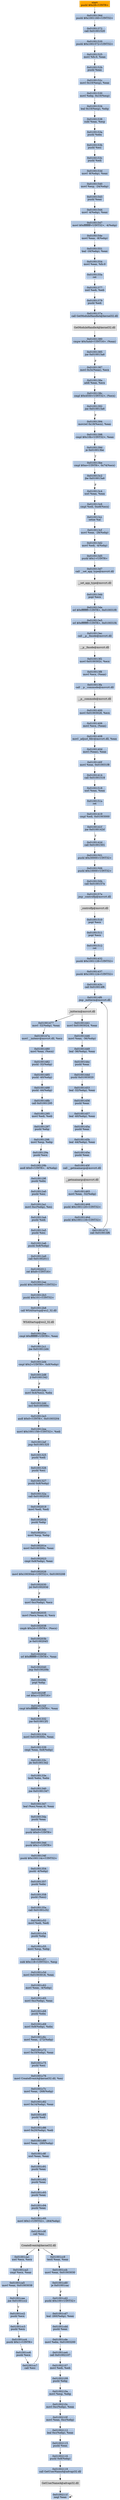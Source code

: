 digraph G {
node[shape=rectangle,style=filled,fillcolor=lightsteelblue,color=lightsteelblue]
bgcolor="transparent"
a0x0100136bpushl_0x28UINT8[label="start\npushl $0x28<UINT8>",color="lightgrey",fillcolor="orange"];
a0x0100136dpushl_0x1001160UINT32[label="0x0100136d\npushl $0x1001160<UINT32>"];
a0x01001372call_0x01001520[label="0x01001372\ncall 0x01001520"];
a0x01001520pushl_0x1001572UINT32[label="0x01001520\npushl $0x1001572<UINT32>"];
a0x01001525movl_fs_0_eax[label="0x01001525\nmovl %fs:0, %eax"];
a0x0100152bpushl_eax[label="0x0100152b\npushl %eax"];
a0x0100152cmovl_0x10esp__eax[label="0x0100152c\nmovl 0x10(%esp), %eax"];
a0x01001530movl_ebp_0x10esp_[label="0x01001530\nmovl %ebp, 0x10(%esp)"];
a0x01001534leal_0x10esp__ebp[label="0x01001534\nleal 0x10(%esp), %ebp"];
a0x01001538subl_eax_esp[label="0x01001538\nsubl %eax, %esp"];
a0x0100153apushl_ebx[label="0x0100153a\npushl %ebx"];
a0x0100153bpushl_esi[label="0x0100153b\npushl %esi"];
a0x0100153cpushl_edi[label="0x0100153c\npushl %edi"];
a0x0100153dmovl__8ebp__eax[label="0x0100153d\nmovl -8(%ebp), %eax"];
a0x01001540movl_esp__24ebp_[label="0x01001540\nmovl %esp, -24(%ebp)"];
a0x01001543pushl_eax[label="0x01001543\npushl %eax"];
a0x01001544movl__4ebp__eax[label="0x01001544\nmovl -4(%ebp), %eax"];
a0x01001547movl_0xffffffffUINT32__4ebp_[label="0x01001547\nmovl $0xffffffff<UINT32>, -4(%ebp)"];
a0x0100154emovl_eax__8ebp_[label="0x0100154e\nmovl %eax, -8(%ebp)"];
a0x01001551leal__16ebp__eax[label="0x01001551\nleal -16(%ebp), %eax"];
a0x01001554movl_eax_fs_0[label="0x01001554\nmovl %eax, %fs:0"];
a0x0100155aret[label="0x0100155a\nret"];
a0x01001377xorl_edi_edi[label="0x01001377\nxorl %edi, %edi"];
a0x01001379pushl_edi[label="0x01001379\npushl %edi"];
a0x0100137acall_GetModuleHandleA_kernel32_dll[label="0x0100137a\ncall GetModuleHandleA@kernel32.dll"];
GetModuleHandleA_kernel32_dll[label="GetModuleHandleA@kernel32.dll",color="lightgrey",fillcolor="lightgrey"];
a0x01001380cmpw_0x5a4dUINT16_eax_[label="0x01001380\ncmpw $0x5a4d<UINT16>, (%eax)"];
a0x01001385jne_0x010013a6[label="0x01001385\njne 0x010013a6"];
a0x01001387movl_0x3ceax__ecx[label="0x01001387\nmovl 0x3c(%eax), %ecx"];
a0x0100138aaddl_eax_ecx[label="0x0100138a\naddl %eax, %ecx"];
a0x0100138ccmpl_0x4550UINT32_ecx_[label="0x0100138c\ncmpl $0x4550<UINT32>, (%ecx)"];
a0x01001392jne_0x010013a6[label="0x01001392\njne 0x010013a6"];
a0x01001394movzwl_0x18ecx__eax[label="0x01001394\nmovzwl 0x18(%ecx), %eax"];
a0x01001398cmpl_0x10bUINT32_eax[label="0x01001398\ncmpl $0x10b<UINT32>, %eax"];
a0x0100139dje_0x010013be[label="0x0100139d\nje 0x010013be"];
a0x010013becmpl_0xeUINT8_0x74ecx_[label="0x010013be\ncmpl $0xe<UINT8>, 0x74(%ecx)"];
a0x010013c2jbe_0x010013a6[label="0x010013c2\njbe 0x010013a6"];
a0x010013c4xorl_eax_eax[label="0x010013c4\nxorl %eax, %eax"];
a0x010013c6cmpl_edi_0xe8ecx_[label="0x010013c6\ncmpl %edi, 0xe8(%ecx)"];
a0x010013ccsetne_al[label="0x010013cc\nsetne %al"];
a0x010013cfmovl_eax__28ebp_[label="0x010013cf\nmovl %eax, -28(%ebp)"];
a0x010013d2movl_edi__4ebp_[label="0x010013d2\nmovl %edi, -4(%ebp)"];
a0x010013d5pushl_0x1UINT8[label="0x010013d5\npushl $0x1<UINT8>"];
a0x010013d7call___set_app_type_msvcrt_dll[label="0x010013d7\ncall __set_app_type@msvcrt.dll"];
a__set_app_type_msvcrt_dll[label="__set_app_type@msvcrt.dll",color="lightgrey",fillcolor="lightgrey"];
a0x010013ddpopl_ecx[label="0x010013dd\npopl %ecx"];
a0x010013deorl_0xffffffffUINT8_0x010031f0[label="0x010013de\norl $0xffffffff<UINT8>, 0x010031f0"];
a0x010013e5orl_0xffffffffUINT8_0x010031f4[label="0x010013e5\norl $0xffffffff<UINT8>, 0x010031f4"];
a0x010013eccall___p__fmode_msvcrt_dll[label="0x010013ec\ncall __p__fmode@msvcrt.dll"];
a__p__fmode_msvcrt_dll[label="__p__fmode@msvcrt.dll",color="lightgrey",fillcolor="lightgrey"];
a0x010013f2movl_0x0100302c_ecx[label="0x010013f2\nmovl 0x0100302c, %ecx"];
a0x010013f8movl_ecx_eax_[label="0x010013f8\nmovl %ecx, (%eax)"];
a0x010013facall___p__commode_msvcrt_dll[label="0x010013fa\ncall __p__commode@msvcrt.dll"];
a__p__commode_msvcrt_dll[label="__p__commode@msvcrt.dll",color="lightgrey",fillcolor="lightgrey"];
a0x01001400movl_0x01003028_ecx[label="0x01001400\nmovl 0x01003028, %ecx"];
a0x01001406movl_ecx_eax_[label="0x01001406\nmovl %ecx, (%eax)"];
a0x01001408movl__adjust_fdiv_msvcrt_dll_eax[label="0x01001408\nmovl _adjust_fdiv@msvcrt.dll, %eax"];
a0x0100140dmovl_eax__eax[label="0x0100140d\nmovl (%eax), %eax"];
a0x0100140fmovl_eax_0x010031f8[label="0x0100140f\nmovl %eax, 0x010031f8"];
a0x01001414call_0x01001518[label="0x01001414\ncall 0x01001518"];
a0x01001518xorl_eax_eax[label="0x01001518\nxorl %eax, %eax"];
a0x0100151aret[label="0x0100151a\nret"];
a0x01001419cmpl_edi_0x01003000[label="0x01001419\ncmpl %edi, 0x01003000"];
a0x0100141fjne_0x0100142d[label="0x0100141f\njne 0x0100142d"];
a0x0100142dcall_0x01001501[label="0x0100142d\ncall 0x01001501"];
a0x01001501pushl_0x30000UINT32[label="0x01001501\npushl $0x30000<UINT32>"];
a0x01001506pushl_0x10000UINT32[label="0x01001506\npushl $0x10000<UINT32>"];
a0x0100150bcall_0x0100157e[label="0x0100150b\ncall 0x0100157e"];
a0x0100157ejmp__controlfp_msvcrt_dll[label="0x0100157e\njmp _controlfp@msvcrt.dll"];
a_controlfp_msvcrt_dll[label="_controlfp@msvcrt.dll",color="lightgrey",fillcolor="lightgrey"];
a0x01001510popl_ecx[label="0x01001510\npopl %ecx"];
a0x01001511popl_ecx[label="0x01001511\npopl %ecx"];
a0x01001512ret[label="0x01001512\nret"];
a0x01001432pushl_0x1001128UINT32[label="0x01001432\npushl $0x1001128<UINT32>"];
a0x01001437pushl_0x1001124UINT32[label="0x01001437\npushl $0x1001124<UINT32>"];
a0x0100143ccall_0x010014f6[label="0x0100143c\ncall 0x010014f6"];
a0x010014f6jmp__initterm_msvcrt_dll[label="0x010014f6\njmp _initterm@msvcrt.dll"];
a_initterm_msvcrt_dll[label="_initterm@msvcrt.dll",color="lightgrey",fillcolor="lightgrey"];
a0x01001441movl_0x01003024_eax[label="0x01001441\nmovl 0x01003024, %eax"];
a0x01001446movl_eax__36ebp_[label="0x01001446\nmovl %eax, -36(%ebp)"];
a0x01001449leal__36ebp__eax[label="0x01001449\nleal -36(%ebp), %eax"];
a0x0100144cpushl_eax[label="0x0100144c\npushl %eax"];
a0x0100144dpushl_0x01003020[label="0x0100144d\npushl 0x01003020"];
a0x01001453leal__32ebp__eax[label="0x01001453\nleal -32(%ebp), %eax"];
a0x01001456pushl_eax[label="0x01001456\npushl %eax"];
a0x01001457leal__40ebp__eax[label="0x01001457\nleal -40(%ebp), %eax"];
a0x0100145apushl_eax[label="0x0100145a\npushl %eax"];
a0x0100145bleal__44ebp__eax[label="0x0100145b\nleal -44(%ebp), %eax"];
a0x0100145epushl_eax[label="0x0100145e\npushl %eax"];
a0x0100145fcall___getmainargs_msvcrt_dll[label="0x0100145f\ncall __getmainargs@msvcrt.dll"];
a__getmainargs_msvcrt_dll[label="__getmainargs@msvcrt.dll",color="lightgrey",fillcolor="lightgrey"];
a0x01001465movl_eax__52ebp_[label="0x01001465\nmovl %eax, -52(%ebp)"];
a0x01001468pushl_0x1001120UINT32[label="0x01001468\npushl $0x1001120<UINT32>"];
a0x0100146dpushl_0x1001118UINT32[label="0x0100146d\npushl $0x1001118<UINT32>"];
a0x01001472call_0x010014f6[label="0x01001472\ncall 0x010014f6"];
a0x01001477movl__32ebp__eax[label="0x01001477\nmovl -32(%ebp), %eax"];
a0x0100147amovl___initenv_msvcrt_dll_ecx[label="0x0100147a\nmovl __initenv@msvcrt.dll, %ecx"];
a0x01001480movl_eax_ecx_[label="0x01001480\nmovl %eax, (%ecx)"];
a0x01001482pushl__32ebp_[label="0x01001482\npushl -32(%ebp)"];
a0x01001485pushl__40ebp_[label="0x01001485\npushl -40(%ebp)"];
a0x01001488pushl__44ebp_[label="0x01001488\npushl -44(%ebp)"];
a0x0100148bcall_0x01001295[label="0x0100148b\ncall 0x01001295"];
a0x01001295movl_edi_edi[label="0x01001295\nmovl %edi, %edi"];
a0x01001297pushl_ebp[label="0x01001297\npushl %ebp"];
a0x01001298movl_esp_ebp[label="0x01001298\nmovl %esp, %ebp"];
a0x0100129apushl_ecx[label="0x0100129a\npushl %ecx"];
a0x0100129bandl_0x0UINT8__4ebp_[label="0x0100129b\nandl $0x0<UINT8>, -4(%ebp)"];
a0x0100129fpushl_ebx[label="0x0100129f\npushl %ebx"];
a0x010012a0pushl_esi[label="0x010012a0\npushl %esi"];
a0x010012a1movl_0xcebp__esi[label="0x010012a1\nmovl 0xc(%ebp), %esi"];
a0x010012a4pushl_edi[label="0x010012a4\npushl %edi"];
a0x010012a5pushl_esi[label="0x010012a5\npushl %esi"];
a0x010012a6pushl_0x8ebp_[label="0x010012a6\npushl 0x8(%ebp)"];
a0x010012a9call_0x01002011[label="0x010012a9\ncall 0x01002011"];
a0x01002011ret_0x8UINT16[label="0x01002011\nret $0x8<UINT16>"];
a0x010012aepushl_0x1003060UINT32[label="0x010012ae\npushl $0x1003060<UINT32>"];
a0x010012b3pushl_0x101UINT32[label="0x010012b3\npushl $0x101<UINT32>"];
a0x010012b8call_WSAStartup_ws2_32_dll[label="0x010012b8\ncall WSAStartup@ws2_32.dll"];
WSAStartup_ws2_32_dll[label="WSAStartup@ws2_32.dll",color="lightgrey",fillcolor="lightgrey"];
a0x010012becmpl_0xffffffffUINT8_eax[label="0x010012be\ncmpl $0xffffffff<UINT8>, %eax"];
a0x010012c1jne_0x010012d4[label="0x010012c1\njne 0x010012d4"];
a0x010012d4cmpl_0x2UINT8_0x8ebp_[label="0x010012d4\ncmpl $0x2<UINT8>, 0x8(%ebp)"];
a0x010012d8jl_0x01001342[label="0x010012d8\njl 0x01001342"];
a0x010012damovl_0x4esi__ebx[label="0x010012da\nmovl 0x4(%esi), %ebx"];
a0x010012ddincl_0x0100300c[label="0x010012dd\nincl 0x0100300c"];
a0x010012e3andl_0x0UINT8_0x01003204[label="0x010012e3\nandl $0x0<UINT8>, 0x01003204"];
a0x010012eamovl_0x1001158UINT32_edi[label="0x010012ea\nmovl $0x1001158<UINT32>, %edi"];
a0x010012efjmp_0x01001325[label="0x010012ef\njmp 0x01001325"];
a0x01001325pushl_edi[label="0x01001325\npushl %edi"];
a0x01001326pushl_esi[label="0x01001326\npushl %esi"];
a0x01001327pushl_0x8ebp_[label="0x01001327\npushl 0x8(%ebp)"];
a0x0100132acall_0x01002019[label="0x0100132a\ncall 0x01002019"];
a0x01002019movl_edi_edi[label="0x01002019\nmovl %edi, %edi"];
a0x0100201bpushl_ebp[label="0x0100201b\npushl %ebp"];
a0x0100201cmovl_esp_ebp[label="0x0100201c\nmovl %esp, %ebp"];
a0x0100201emovl_0x0100300c_eax[label="0x0100201e\nmovl 0x0100300c, %eax"];
a0x01002023cmpl_0x8ebp__eax[label="0x01002023\ncmpl 0x8(%ebp), %eax"];
a0x01002026movl_0x1003044UINT32_0x01003208[label="0x01002026\nmovl $0x1003044<UINT32>, 0x01003208"];
a0x01002030jnl_0x0100203d[label="0x01002030\njnl 0x0100203d"];
a0x01002032movl_0xcebp__ecx[label="0x01002032\nmovl 0xc(%ebp), %ecx"];
a0x01002035movl_ecxeax4__ecx[label="0x01002035\nmovl (%ecx,%eax,4), %ecx"];
a0x01002038cmpb_0x2dUINT8_ecx_[label="0x01002038\ncmpb $0x2d<UINT8>, (%ecx)"];
a0x0100203bje_0x01002045[label="0x0100203b\nje 0x01002045"];
a0x0100203dorl_0xffffffffUINT8_eax[label="0x0100203d\norl $0xffffffff<UINT8>, %eax"];
a0x01002040jmp_0x010020fe[label="0x01002040\njmp 0x010020fe"];
a0x010020fepopl_ebp[label="0x010020fe\npopl %ebp"];
a0x010020ffret_0xcUINT16[label="0x010020ff\nret $0xc<UINT16>"];
a0x0100132fcmpl_0xffffffffUINT8_eax[label="0x0100132f\ncmpl $0xffffffff<UINT8>, %eax"];
a0x01001332jne_0x010012f1[label="0x01001332\njne 0x010012f1"];
a0x01001334movl_0x0100300c_eax[label="0x01001334\nmovl 0x0100300c, %eax"];
a0x01001339cmpl_eax_0x8ebp_[label="0x01001339\ncmpl %eax, 0x8(%ebp)"];
a0x0100133cjle_0x01001342[label="0x0100133c\njle 0x01001342"];
a0x0100133etestl_ebx_ebx[label="0x0100133e\ntestl %ebx, %ebx"];
a0x01001340jne_0x01001347[label="0x01001340\njne 0x01001347"];
a0x01001347leal_esieax4__eax[label="0x01001347\nleal (%esi,%eax,4), %eax"];
a0x0100134apushl_eax[label="0x0100134a\npushl %eax"];
a0x0100134bpushl_0x0UINT8[label="0x0100134b\npushl $0x0<UINT8>"];
a0x0100134dpushl_0x1UINT8[label="0x0100134d\npushl $0x1<UINT8>"];
a0x0100134fpushl_0x100114cUINT32[label="0x0100134f\npushl $0x100114c<UINT32>"];
a0x01001354pushl__4ebp_[label="0x01001354\npushl -4(%ebp)"];
a0x01001357pushl_ebx[label="0x01001357\npushl %ebx"];
a0x01001358pushl_esi_[label="0x01001358\npushl (%esi)"];
a0x0100135acall_0x01001c52[label="0x0100135a\ncall 0x01001c52"];
a0x01001c52movl_edi_edi[label="0x01001c52\nmovl %edi, %edi"];
a0x01001c54pushl_ebp[label="0x01001c54\npushl %ebp"];
a0x01001c55movl_esp_ebp[label="0x01001c55\nmovl %esp, %ebp"];
a0x01001c57subl_0x118UINT32_esp[label="0x01001c57\nsubl $0x118<UINT32>, %esp"];
a0x01001c5dmovl_0x01003018_eax[label="0x01001c5d\nmovl 0x01003018, %eax"];
a0x01001c62movl_eax__4ebp_[label="0x01001c62\nmovl %eax, -4(%ebp)"];
a0x01001c65movl_0xcebp__eax[label="0x01001c65\nmovl 0xc(%ebp), %eax"];
a0x01001c68pushl_ebx[label="0x01001c68\npushl %ebx"];
a0x01001c69movl_0x8ebp__ebx[label="0x01001c69\nmovl 0x8(%ebp), %ebx"];
a0x01001c6cmovl_eax__272ebp_[label="0x01001c6c\nmovl %eax, -272(%ebp)"];
a0x01001c72movl_0x10ebp__eax[label="0x01001c72\nmovl 0x10(%ebp), %eax"];
a0x01001c75pushl_esi[label="0x01001c75\npushl %esi"];
a0x01001c76movl_CreateEventA_kernel32_dll_esi[label="0x01001c76\nmovl CreateEventA@kernel32.dll, %esi"];
a0x01001c7cmovl_eax__268ebp_[label="0x01001c7c\nmovl %eax, -268(%ebp)"];
a0x01001c82movl_0x14ebp__eax[label="0x01001c82\nmovl 0x14(%ebp), %eax"];
a0x01001c85pushl_edi[label="0x01001c85\npushl %edi"];
a0x01001c86movl_0x20ebp__edi[label="0x01001c86\nmovl 0x20(%ebp), %edi"];
a0x01001c89movl_eax__280ebp_[label="0x01001c89\nmovl %eax, -280(%ebp)"];
a0x01001c8fxorl_eax_eax[label="0x01001c8f\nxorl %eax, %eax"];
a0x01001c91pushl_eax[label="0x01001c91\npushl %eax"];
a0x01001c92pushl_eax[label="0x01001c92\npushl %eax"];
a0x01001c93pushl_eax[label="0x01001c93\npushl %eax"];
a0x01001c94pushl_eax[label="0x01001c94\npushl %eax"];
a0x01001c95movl_0x1UINT32__264ebp_[label="0x01001c95\nmovl $0x1<UINT32>, -264(%ebp)"];
a0x01001c9fcall_esi[label="0x01001c9f\ncall %esi"];
CreateEventA_kernel32_dll[label="CreateEventA@kernel32.dll",color="lightgrey",fillcolor="lightgrey"];
a0x01001ca1xorl_ecx_ecx[label="0x01001ca1\nxorl %ecx, %ecx"];
a0x01001ca3cmpl_ecx_eax[label="0x01001ca3\ncmpl %ecx, %eax"];
a0x01001ca5movl_eax_0x01003038[label="0x01001ca5\nmovl %eax, 0x01003038"];
a0x01001caajne_0x01001cc2[label="0x01001caa\njne 0x01001cc2"];
a0x01001cc2pushl_ecx[label="0x01001cc2\npushl %ecx"];
a0x01001cc3pushl_ecx[label="0x01001cc3\npushl %ecx"];
a0x01001cc4pushl_0x1UINT8[label="0x01001cc4\npushl $0x1<UINT8>"];
a0x01001cc6pushl_ecx[label="0x01001cc6\npushl %ecx"];
a0x01001cc7call_esi[label="0x01001cc7\ncall %esi"];
a0x01001cc9testl_eax_eax[label="0x01001cc9\ntestl %eax, %eax"];
a0x01001ccbmovl_eax_0x01003030[label="0x01001ccb\nmovl %eax, 0x01003030"];
a0x01001cd0je_0x01001cac[label="0x01001cd0\nje 0x01001cac"];
a0x01001cd2pushl_0x100UINT32[label="0x01001cd2\npushl $0x100<UINT32>"];
a0x01001cd7leal__260ebp__eax[label="0x01001cd7\nleal -260(%ebp), %eax"];
a0x01001cddpushl_eax[label="0x01001cdd\npushl %eax"];
a0x01001cdemovl_ebx_0x01003200[label="0x01001cde\nmovl %ebx, 0x01003200"];
a0x01001ce4call_0x01002107[label="0x01001ce4\ncall 0x01002107"];
a0x01002107movl_edi_edi[label="0x01002107\nmovl %edi, %edi"];
a0x01002109pushl_ebp[label="0x01002109\npushl %ebp"];
a0x0100210amovl_esp_ebp[label="0x0100210a\nmovl %esp, %ebp"];
a0x0100210cmovl_0xcebp__eax[label="0x0100210c\nmovl 0xc(%ebp), %eax"];
a0x0100210fmovl_eax_0xcebp_[label="0x0100210f\nmovl %eax, 0xc(%ebp)"];
a0x01002112leal_0xcebp__eax[label="0x01002112\nleal 0xc(%ebp), %eax"];
a0x01002115pushl_eax[label="0x01002115\npushl %eax"];
a0x01002116pushl_0x8ebp_[label="0x01002116\npushl 0x8(%ebp)"];
a0x01002119call_GetUserNameA_advapi32_dll[label="0x01002119\ncall GetUserNameA@advapi32.dll"];
GetUserNameA_advapi32_dll[label="GetUserNameA@advapi32.dll",color="lightgrey",fillcolor="lightgrey"];
a0x0100211fnegl_eax[label="0x0100211f\nnegl %eax"];
a0x0100136bpushl_0x28UINT8 -> a0x0100136dpushl_0x1001160UINT32 [color="#000000"];
a0x0100136dpushl_0x1001160UINT32 -> a0x01001372call_0x01001520 [color="#000000"];
a0x01001372call_0x01001520 -> a0x01001520pushl_0x1001572UINT32 [color="#000000"];
a0x01001520pushl_0x1001572UINT32 -> a0x01001525movl_fs_0_eax [color="#000000"];
a0x01001525movl_fs_0_eax -> a0x0100152bpushl_eax [color="#000000"];
a0x0100152bpushl_eax -> a0x0100152cmovl_0x10esp__eax [color="#000000"];
a0x0100152cmovl_0x10esp__eax -> a0x01001530movl_ebp_0x10esp_ [color="#000000"];
a0x01001530movl_ebp_0x10esp_ -> a0x01001534leal_0x10esp__ebp [color="#000000"];
a0x01001534leal_0x10esp__ebp -> a0x01001538subl_eax_esp [color="#000000"];
a0x01001538subl_eax_esp -> a0x0100153apushl_ebx [color="#000000"];
a0x0100153apushl_ebx -> a0x0100153bpushl_esi [color="#000000"];
a0x0100153bpushl_esi -> a0x0100153cpushl_edi [color="#000000"];
a0x0100153cpushl_edi -> a0x0100153dmovl__8ebp__eax [color="#000000"];
a0x0100153dmovl__8ebp__eax -> a0x01001540movl_esp__24ebp_ [color="#000000"];
a0x01001540movl_esp__24ebp_ -> a0x01001543pushl_eax [color="#000000"];
a0x01001543pushl_eax -> a0x01001544movl__4ebp__eax [color="#000000"];
a0x01001544movl__4ebp__eax -> a0x01001547movl_0xffffffffUINT32__4ebp_ [color="#000000"];
a0x01001547movl_0xffffffffUINT32__4ebp_ -> a0x0100154emovl_eax__8ebp_ [color="#000000"];
a0x0100154emovl_eax__8ebp_ -> a0x01001551leal__16ebp__eax [color="#000000"];
a0x01001551leal__16ebp__eax -> a0x01001554movl_eax_fs_0 [color="#000000"];
a0x01001554movl_eax_fs_0 -> a0x0100155aret [color="#000000"];
a0x0100155aret -> a0x01001377xorl_edi_edi [color="#000000"];
a0x01001377xorl_edi_edi -> a0x01001379pushl_edi [color="#000000"];
a0x01001379pushl_edi -> a0x0100137acall_GetModuleHandleA_kernel32_dll [color="#000000"];
a0x0100137acall_GetModuleHandleA_kernel32_dll -> GetModuleHandleA_kernel32_dll [color="#000000"];
GetModuleHandleA_kernel32_dll -> a0x01001380cmpw_0x5a4dUINT16_eax_ [color="#000000"];
a0x01001380cmpw_0x5a4dUINT16_eax_ -> a0x01001385jne_0x010013a6 [color="#000000"];
a0x01001385jne_0x010013a6 -> a0x01001387movl_0x3ceax__ecx [color="#000000",label="F"];
a0x01001387movl_0x3ceax__ecx -> a0x0100138aaddl_eax_ecx [color="#000000"];
a0x0100138aaddl_eax_ecx -> a0x0100138ccmpl_0x4550UINT32_ecx_ [color="#000000"];
a0x0100138ccmpl_0x4550UINT32_ecx_ -> a0x01001392jne_0x010013a6 [color="#000000"];
a0x01001392jne_0x010013a6 -> a0x01001394movzwl_0x18ecx__eax [color="#000000",label="F"];
a0x01001394movzwl_0x18ecx__eax -> a0x01001398cmpl_0x10bUINT32_eax [color="#000000"];
a0x01001398cmpl_0x10bUINT32_eax -> a0x0100139dje_0x010013be [color="#000000"];
a0x0100139dje_0x010013be -> a0x010013becmpl_0xeUINT8_0x74ecx_ [color="#000000",label="T"];
a0x010013becmpl_0xeUINT8_0x74ecx_ -> a0x010013c2jbe_0x010013a6 [color="#000000"];
a0x010013c2jbe_0x010013a6 -> a0x010013c4xorl_eax_eax [color="#000000",label="F"];
a0x010013c4xorl_eax_eax -> a0x010013c6cmpl_edi_0xe8ecx_ [color="#000000"];
a0x010013c6cmpl_edi_0xe8ecx_ -> a0x010013ccsetne_al [color="#000000"];
a0x010013ccsetne_al -> a0x010013cfmovl_eax__28ebp_ [color="#000000"];
a0x010013cfmovl_eax__28ebp_ -> a0x010013d2movl_edi__4ebp_ [color="#000000"];
a0x010013d2movl_edi__4ebp_ -> a0x010013d5pushl_0x1UINT8 [color="#000000"];
a0x010013d5pushl_0x1UINT8 -> a0x010013d7call___set_app_type_msvcrt_dll [color="#000000"];
a0x010013d7call___set_app_type_msvcrt_dll -> a__set_app_type_msvcrt_dll [color="#000000"];
a__set_app_type_msvcrt_dll -> a0x010013ddpopl_ecx [color="#000000"];
a0x010013ddpopl_ecx -> a0x010013deorl_0xffffffffUINT8_0x010031f0 [color="#000000"];
a0x010013deorl_0xffffffffUINT8_0x010031f0 -> a0x010013e5orl_0xffffffffUINT8_0x010031f4 [color="#000000"];
a0x010013e5orl_0xffffffffUINT8_0x010031f4 -> a0x010013eccall___p__fmode_msvcrt_dll [color="#000000"];
a0x010013eccall___p__fmode_msvcrt_dll -> a__p__fmode_msvcrt_dll [color="#000000"];
a__p__fmode_msvcrt_dll -> a0x010013f2movl_0x0100302c_ecx [color="#000000"];
a0x010013f2movl_0x0100302c_ecx -> a0x010013f8movl_ecx_eax_ [color="#000000"];
a0x010013f8movl_ecx_eax_ -> a0x010013facall___p__commode_msvcrt_dll [color="#000000"];
a0x010013facall___p__commode_msvcrt_dll -> a__p__commode_msvcrt_dll [color="#000000"];
a__p__commode_msvcrt_dll -> a0x01001400movl_0x01003028_ecx [color="#000000"];
a0x01001400movl_0x01003028_ecx -> a0x01001406movl_ecx_eax_ [color="#000000"];
a0x01001406movl_ecx_eax_ -> a0x01001408movl__adjust_fdiv_msvcrt_dll_eax [color="#000000"];
a0x01001408movl__adjust_fdiv_msvcrt_dll_eax -> a0x0100140dmovl_eax__eax [color="#000000"];
a0x0100140dmovl_eax__eax -> a0x0100140fmovl_eax_0x010031f8 [color="#000000"];
a0x0100140fmovl_eax_0x010031f8 -> a0x01001414call_0x01001518 [color="#000000"];
a0x01001414call_0x01001518 -> a0x01001518xorl_eax_eax [color="#000000"];
a0x01001518xorl_eax_eax -> a0x0100151aret [color="#000000"];
a0x0100151aret -> a0x01001419cmpl_edi_0x01003000 [color="#000000"];
a0x01001419cmpl_edi_0x01003000 -> a0x0100141fjne_0x0100142d [color="#000000"];
a0x0100141fjne_0x0100142d -> a0x0100142dcall_0x01001501 [color="#000000",label="T"];
a0x0100142dcall_0x01001501 -> a0x01001501pushl_0x30000UINT32 [color="#000000"];
a0x01001501pushl_0x30000UINT32 -> a0x01001506pushl_0x10000UINT32 [color="#000000"];
a0x01001506pushl_0x10000UINT32 -> a0x0100150bcall_0x0100157e [color="#000000"];
a0x0100150bcall_0x0100157e -> a0x0100157ejmp__controlfp_msvcrt_dll [color="#000000"];
a0x0100157ejmp__controlfp_msvcrt_dll -> a_controlfp_msvcrt_dll [color="#000000"];
a_controlfp_msvcrt_dll -> a0x01001510popl_ecx [color="#000000"];
a0x01001510popl_ecx -> a0x01001511popl_ecx [color="#000000"];
a0x01001511popl_ecx -> a0x01001512ret [color="#000000"];
a0x01001512ret -> a0x01001432pushl_0x1001128UINT32 [color="#000000"];
a0x01001432pushl_0x1001128UINT32 -> a0x01001437pushl_0x1001124UINT32 [color="#000000"];
a0x01001437pushl_0x1001124UINT32 -> a0x0100143ccall_0x010014f6 [color="#000000"];
a0x0100143ccall_0x010014f6 -> a0x010014f6jmp__initterm_msvcrt_dll [color="#000000"];
a0x010014f6jmp__initterm_msvcrt_dll -> a_initterm_msvcrt_dll [color="#000000"];
a_initterm_msvcrt_dll -> a0x01001441movl_0x01003024_eax [color="#000000"];
a0x01001441movl_0x01003024_eax -> a0x01001446movl_eax__36ebp_ [color="#000000"];
a0x01001446movl_eax__36ebp_ -> a0x01001449leal__36ebp__eax [color="#000000"];
a0x01001449leal__36ebp__eax -> a0x0100144cpushl_eax [color="#000000"];
a0x0100144cpushl_eax -> a0x0100144dpushl_0x01003020 [color="#000000"];
a0x0100144dpushl_0x01003020 -> a0x01001453leal__32ebp__eax [color="#000000"];
a0x01001453leal__32ebp__eax -> a0x01001456pushl_eax [color="#000000"];
a0x01001456pushl_eax -> a0x01001457leal__40ebp__eax [color="#000000"];
a0x01001457leal__40ebp__eax -> a0x0100145apushl_eax [color="#000000"];
a0x0100145apushl_eax -> a0x0100145bleal__44ebp__eax [color="#000000"];
a0x0100145bleal__44ebp__eax -> a0x0100145epushl_eax [color="#000000"];
a0x0100145epushl_eax -> a0x0100145fcall___getmainargs_msvcrt_dll [color="#000000"];
a0x0100145fcall___getmainargs_msvcrt_dll -> a__getmainargs_msvcrt_dll [color="#000000"];
a__getmainargs_msvcrt_dll -> a0x01001465movl_eax__52ebp_ [color="#000000"];
a0x01001465movl_eax__52ebp_ -> a0x01001468pushl_0x1001120UINT32 [color="#000000"];
a0x01001468pushl_0x1001120UINT32 -> a0x0100146dpushl_0x1001118UINT32 [color="#000000"];
a0x0100146dpushl_0x1001118UINT32 -> a0x01001472call_0x010014f6 [color="#000000"];
a0x01001472call_0x010014f6 -> a0x010014f6jmp__initterm_msvcrt_dll [color="#000000"];
a_initterm_msvcrt_dll -> a0x01001477movl__32ebp__eax [color="#000000"];
a0x01001477movl__32ebp__eax -> a0x0100147amovl___initenv_msvcrt_dll_ecx [color="#000000"];
a0x0100147amovl___initenv_msvcrt_dll_ecx -> a0x01001480movl_eax_ecx_ [color="#000000"];
a0x01001480movl_eax_ecx_ -> a0x01001482pushl__32ebp_ [color="#000000"];
a0x01001482pushl__32ebp_ -> a0x01001485pushl__40ebp_ [color="#000000"];
a0x01001485pushl__40ebp_ -> a0x01001488pushl__44ebp_ [color="#000000"];
a0x01001488pushl__44ebp_ -> a0x0100148bcall_0x01001295 [color="#000000"];
a0x0100148bcall_0x01001295 -> a0x01001295movl_edi_edi [color="#000000"];
a0x01001295movl_edi_edi -> a0x01001297pushl_ebp [color="#000000"];
a0x01001297pushl_ebp -> a0x01001298movl_esp_ebp [color="#000000"];
a0x01001298movl_esp_ebp -> a0x0100129apushl_ecx [color="#000000"];
a0x0100129apushl_ecx -> a0x0100129bandl_0x0UINT8__4ebp_ [color="#000000"];
a0x0100129bandl_0x0UINT8__4ebp_ -> a0x0100129fpushl_ebx [color="#000000"];
a0x0100129fpushl_ebx -> a0x010012a0pushl_esi [color="#000000"];
a0x010012a0pushl_esi -> a0x010012a1movl_0xcebp__esi [color="#000000"];
a0x010012a1movl_0xcebp__esi -> a0x010012a4pushl_edi [color="#000000"];
a0x010012a4pushl_edi -> a0x010012a5pushl_esi [color="#000000"];
a0x010012a5pushl_esi -> a0x010012a6pushl_0x8ebp_ [color="#000000"];
a0x010012a6pushl_0x8ebp_ -> a0x010012a9call_0x01002011 [color="#000000"];
a0x010012a9call_0x01002011 -> a0x01002011ret_0x8UINT16 [color="#000000"];
a0x01002011ret_0x8UINT16 -> a0x010012aepushl_0x1003060UINT32 [color="#000000"];
a0x010012aepushl_0x1003060UINT32 -> a0x010012b3pushl_0x101UINT32 [color="#000000"];
a0x010012b3pushl_0x101UINT32 -> a0x010012b8call_WSAStartup_ws2_32_dll [color="#000000"];
a0x010012b8call_WSAStartup_ws2_32_dll -> WSAStartup_ws2_32_dll [color="#000000"];
WSAStartup_ws2_32_dll -> a0x010012becmpl_0xffffffffUINT8_eax [color="#000000"];
a0x010012becmpl_0xffffffffUINT8_eax -> a0x010012c1jne_0x010012d4 [color="#000000"];
a0x010012c1jne_0x010012d4 -> a0x010012d4cmpl_0x2UINT8_0x8ebp_ [color="#000000",label="T"];
a0x010012d4cmpl_0x2UINT8_0x8ebp_ -> a0x010012d8jl_0x01001342 [color="#000000"];
a0x010012d8jl_0x01001342 -> a0x010012damovl_0x4esi__ebx [color="#000000",label="F"];
a0x010012damovl_0x4esi__ebx -> a0x010012ddincl_0x0100300c [color="#000000"];
a0x010012ddincl_0x0100300c -> a0x010012e3andl_0x0UINT8_0x01003204 [color="#000000"];
a0x010012e3andl_0x0UINT8_0x01003204 -> a0x010012eamovl_0x1001158UINT32_edi [color="#000000"];
a0x010012eamovl_0x1001158UINT32_edi -> a0x010012efjmp_0x01001325 [color="#000000"];
a0x010012efjmp_0x01001325 -> a0x01001325pushl_edi [color="#000000"];
a0x01001325pushl_edi -> a0x01001326pushl_esi [color="#000000"];
a0x01001326pushl_esi -> a0x01001327pushl_0x8ebp_ [color="#000000"];
a0x01001327pushl_0x8ebp_ -> a0x0100132acall_0x01002019 [color="#000000"];
a0x0100132acall_0x01002019 -> a0x01002019movl_edi_edi [color="#000000"];
a0x01002019movl_edi_edi -> a0x0100201bpushl_ebp [color="#000000"];
a0x0100201bpushl_ebp -> a0x0100201cmovl_esp_ebp [color="#000000"];
a0x0100201cmovl_esp_ebp -> a0x0100201emovl_0x0100300c_eax [color="#000000"];
a0x0100201emovl_0x0100300c_eax -> a0x01002023cmpl_0x8ebp__eax [color="#000000"];
a0x01002023cmpl_0x8ebp__eax -> a0x01002026movl_0x1003044UINT32_0x01003208 [color="#000000"];
a0x01002026movl_0x1003044UINT32_0x01003208 -> a0x01002030jnl_0x0100203d [color="#000000"];
a0x01002030jnl_0x0100203d -> a0x01002032movl_0xcebp__ecx [color="#000000",label="F"];
a0x01002032movl_0xcebp__ecx -> a0x01002035movl_ecxeax4__ecx [color="#000000"];
a0x01002035movl_ecxeax4__ecx -> a0x01002038cmpb_0x2dUINT8_ecx_ [color="#000000"];
a0x01002038cmpb_0x2dUINT8_ecx_ -> a0x0100203bje_0x01002045 [color="#000000"];
a0x0100203bje_0x01002045 -> a0x0100203dorl_0xffffffffUINT8_eax [color="#000000",label="F"];
a0x0100203dorl_0xffffffffUINT8_eax -> a0x01002040jmp_0x010020fe [color="#000000"];
a0x01002040jmp_0x010020fe -> a0x010020fepopl_ebp [color="#000000"];
a0x010020fepopl_ebp -> a0x010020ffret_0xcUINT16 [color="#000000"];
a0x010020ffret_0xcUINT16 -> a0x0100132fcmpl_0xffffffffUINT8_eax [color="#000000"];
a0x0100132fcmpl_0xffffffffUINT8_eax -> a0x01001332jne_0x010012f1 [color="#000000"];
a0x01001332jne_0x010012f1 -> a0x01001334movl_0x0100300c_eax [color="#000000",label="F"];
a0x01001334movl_0x0100300c_eax -> a0x01001339cmpl_eax_0x8ebp_ [color="#000000"];
a0x01001339cmpl_eax_0x8ebp_ -> a0x0100133cjle_0x01001342 [color="#000000"];
a0x0100133cjle_0x01001342 -> a0x0100133etestl_ebx_ebx [color="#000000",label="F"];
a0x0100133etestl_ebx_ebx -> a0x01001340jne_0x01001347 [color="#000000"];
a0x01001340jne_0x01001347 -> a0x01001347leal_esieax4__eax [color="#000000",label="T"];
a0x01001347leal_esieax4__eax -> a0x0100134apushl_eax [color="#000000"];
a0x0100134apushl_eax -> a0x0100134bpushl_0x0UINT8 [color="#000000"];
a0x0100134bpushl_0x0UINT8 -> a0x0100134dpushl_0x1UINT8 [color="#000000"];
a0x0100134dpushl_0x1UINT8 -> a0x0100134fpushl_0x100114cUINT32 [color="#000000"];
a0x0100134fpushl_0x100114cUINT32 -> a0x01001354pushl__4ebp_ [color="#000000"];
a0x01001354pushl__4ebp_ -> a0x01001357pushl_ebx [color="#000000"];
a0x01001357pushl_ebx -> a0x01001358pushl_esi_ [color="#000000"];
a0x01001358pushl_esi_ -> a0x0100135acall_0x01001c52 [color="#000000"];
a0x0100135acall_0x01001c52 -> a0x01001c52movl_edi_edi [color="#000000"];
a0x01001c52movl_edi_edi -> a0x01001c54pushl_ebp [color="#000000"];
a0x01001c54pushl_ebp -> a0x01001c55movl_esp_ebp [color="#000000"];
a0x01001c55movl_esp_ebp -> a0x01001c57subl_0x118UINT32_esp [color="#000000"];
a0x01001c57subl_0x118UINT32_esp -> a0x01001c5dmovl_0x01003018_eax [color="#000000"];
a0x01001c5dmovl_0x01003018_eax -> a0x01001c62movl_eax__4ebp_ [color="#000000"];
a0x01001c62movl_eax__4ebp_ -> a0x01001c65movl_0xcebp__eax [color="#000000"];
a0x01001c65movl_0xcebp__eax -> a0x01001c68pushl_ebx [color="#000000"];
a0x01001c68pushl_ebx -> a0x01001c69movl_0x8ebp__ebx [color="#000000"];
a0x01001c69movl_0x8ebp__ebx -> a0x01001c6cmovl_eax__272ebp_ [color="#000000"];
a0x01001c6cmovl_eax__272ebp_ -> a0x01001c72movl_0x10ebp__eax [color="#000000"];
a0x01001c72movl_0x10ebp__eax -> a0x01001c75pushl_esi [color="#000000"];
a0x01001c75pushl_esi -> a0x01001c76movl_CreateEventA_kernel32_dll_esi [color="#000000"];
a0x01001c76movl_CreateEventA_kernel32_dll_esi -> a0x01001c7cmovl_eax__268ebp_ [color="#000000"];
a0x01001c7cmovl_eax__268ebp_ -> a0x01001c82movl_0x14ebp__eax [color="#000000"];
a0x01001c82movl_0x14ebp__eax -> a0x01001c85pushl_edi [color="#000000"];
a0x01001c85pushl_edi -> a0x01001c86movl_0x20ebp__edi [color="#000000"];
a0x01001c86movl_0x20ebp__edi -> a0x01001c89movl_eax__280ebp_ [color="#000000"];
a0x01001c89movl_eax__280ebp_ -> a0x01001c8fxorl_eax_eax [color="#000000"];
a0x01001c8fxorl_eax_eax -> a0x01001c91pushl_eax [color="#000000"];
a0x01001c91pushl_eax -> a0x01001c92pushl_eax [color="#000000"];
a0x01001c92pushl_eax -> a0x01001c93pushl_eax [color="#000000"];
a0x01001c93pushl_eax -> a0x01001c94pushl_eax [color="#000000"];
a0x01001c94pushl_eax -> a0x01001c95movl_0x1UINT32__264ebp_ [color="#000000"];
a0x01001c95movl_0x1UINT32__264ebp_ -> a0x01001c9fcall_esi [color="#000000"];
a0x01001c9fcall_esi -> CreateEventA_kernel32_dll [color="#000000"];
CreateEventA_kernel32_dll -> a0x01001ca1xorl_ecx_ecx [color="#000000"];
a0x01001ca1xorl_ecx_ecx -> a0x01001ca3cmpl_ecx_eax [color="#000000"];
a0x01001ca3cmpl_ecx_eax -> a0x01001ca5movl_eax_0x01003038 [color="#000000"];
a0x01001ca5movl_eax_0x01003038 -> a0x01001caajne_0x01001cc2 [color="#000000"];
a0x01001caajne_0x01001cc2 -> a0x01001cc2pushl_ecx [color="#000000",label="T"];
a0x01001cc2pushl_ecx -> a0x01001cc3pushl_ecx [color="#000000"];
a0x01001cc3pushl_ecx -> a0x01001cc4pushl_0x1UINT8 [color="#000000"];
a0x01001cc4pushl_0x1UINT8 -> a0x01001cc6pushl_ecx [color="#000000"];
a0x01001cc6pushl_ecx -> a0x01001cc7call_esi [color="#000000"];
a0x01001cc7call_esi -> CreateEventA_kernel32_dll [color="#000000"];
CreateEventA_kernel32_dll -> a0x01001cc9testl_eax_eax [color="#000000"];
a0x01001cc9testl_eax_eax -> a0x01001ccbmovl_eax_0x01003030 [color="#000000"];
a0x01001ccbmovl_eax_0x01003030 -> a0x01001cd0je_0x01001cac [color="#000000"];
a0x01001cd0je_0x01001cac -> a0x01001cd2pushl_0x100UINT32 [color="#000000",label="F"];
a0x01001cd2pushl_0x100UINT32 -> a0x01001cd7leal__260ebp__eax [color="#000000"];
a0x01001cd7leal__260ebp__eax -> a0x01001cddpushl_eax [color="#000000"];
a0x01001cddpushl_eax -> a0x01001cdemovl_ebx_0x01003200 [color="#000000"];
a0x01001cdemovl_ebx_0x01003200 -> a0x01001ce4call_0x01002107 [color="#000000"];
a0x01001ce4call_0x01002107 -> a0x01002107movl_edi_edi [color="#000000"];
a0x01002107movl_edi_edi -> a0x01002109pushl_ebp [color="#000000"];
a0x01002109pushl_ebp -> a0x0100210amovl_esp_ebp [color="#000000"];
a0x0100210amovl_esp_ebp -> a0x0100210cmovl_0xcebp__eax [color="#000000"];
a0x0100210cmovl_0xcebp__eax -> a0x0100210fmovl_eax_0xcebp_ [color="#000000"];
a0x0100210fmovl_eax_0xcebp_ -> a0x01002112leal_0xcebp__eax [color="#000000"];
a0x01002112leal_0xcebp__eax -> a0x01002115pushl_eax [color="#000000"];
a0x01002115pushl_eax -> a0x01002116pushl_0x8ebp_ [color="#000000"];
a0x01002116pushl_0x8ebp_ -> a0x01002119call_GetUserNameA_advapi32_dll [color="#000000"];
a0x01002119call_GetUserNameA_advapi32_dll -> GetUserNameA_advapi32_dll [color="#000000"];
GetUserNameA_advapi32_dll -> a0x0100211fnegl_eax [color="#000000"];
a0x0100211fnegl_eax -> a0x0100211fnegl_eax [color="#000000"];
}
